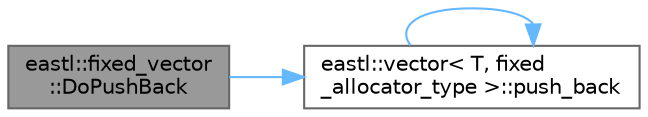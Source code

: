 digraph "eastl::fixed_vector::DoPushBack"
{
 // LATEX_PDF_SIZE
  bgcolor="transparent";
  edge [fontname=Helvetica,fontsize=10,labelfontname=Helvetica,labelfontsize=10];
  node [fontname=Helvetica,fontsize=10,shape=box,height=0.2,width=0.4];
  rankdir="LR";
  Node1 [id="Node000001",label="eastl::fixed_vector\l::DoPushBack",height=0.2,width=0.4,color="gray40", fillcolor="grey60", style="filled", fontcolor="black",tooltip=" "];
  Node1 -> Node2 [id="edge3_Node000001_Node000002",color="steelblue1",style="solid",tooltip=" "];
  Node2 [id="Node000002",label="eastl::vector\< T, fixed\l_allocator_type \>::push_back",height=0.2,width=0.4,color="grey40", fillcolor="white", style="filled",URL="$classeastl_1_1vector.html#a40cfbb61f3c141d373f2d96a1b5a3235",tooltip=" "];
  Node2 -> Node2 [id="edge4_Node000002_Node000002",color="steelblue1",style="solid",tooltip=" "];
}
